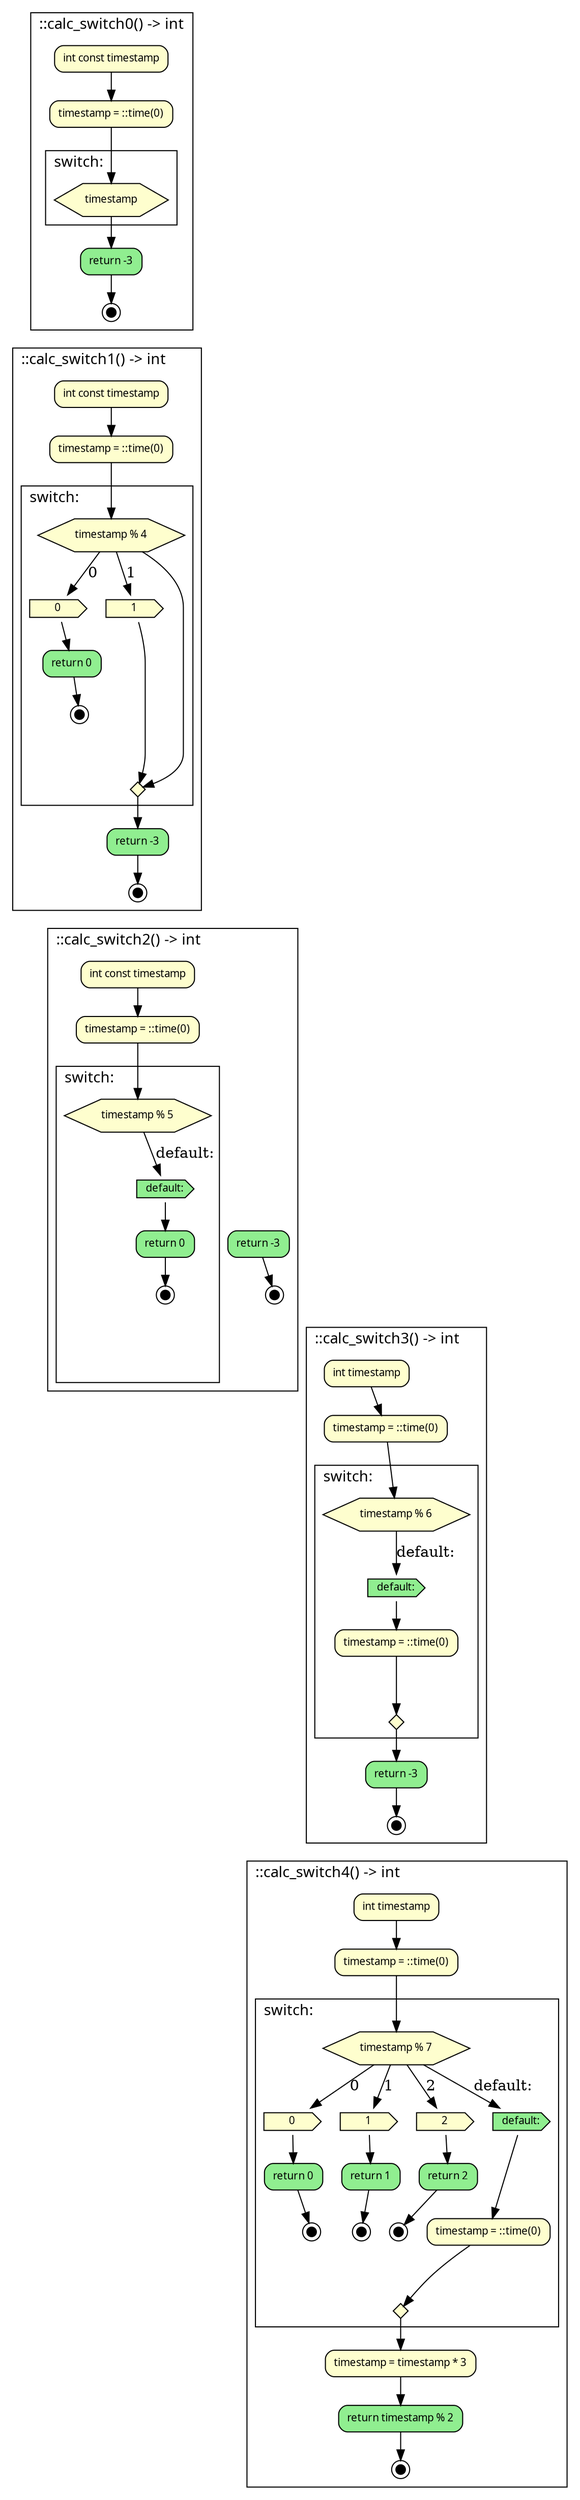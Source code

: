 digraph {
	fontname="SansSerif,sans-serif" labeljust=l nojustify=true ranksep=0.35
	node [fillcolor="#fefece" fontname="SansSerif,sans-serif" fontsize=10 height=0.35 shape=box style="filled, rounded"]
	subgraph cluster_item_0 {
		graph [label="::calc_switch0() -> int"]
		item_1 [label="int const timestamp"]
		item_2 [label="timestamp = ::time(0)"]
		item_1 -> item_2
		subgraph cluster_item_3 {
			graph [label="switch:"]
			switch_start_item_4 [label=timestamp ordering=out shape=hexagon style=filled]
		}
		item_2 -> switch_start_item_4
		item_5 [label="return -3" fillcolor=lightgreen]
		item_6 [label="" fillcolor=black fixedsize=true height=0.12 shape=doublecircle size=0.1 width=0.12]
		item_5 -> item_6
		switch_start_item_4 -> item_5
	}
	subgraph cluster_item_7 {
		graph [label="::calc_switch1() -> int"]
		item_8 [label="int const timestamp"]
		item_9 [label="timestamp = ::time(0)"]
		item_8 -> item_9
		subgraph cluster_item_10 {
			graph [label="switch:"]
			switch_start_item_11 [label="timestamp % 4" ordering=out shape=hexagon style=filled]
			"gotolabel_@97" [label=0 shape=cds style=filled]
			"gotolabel_@97" [label=0 shape=cds style=filled]
			switch_start_item_11 -> "gotolabel_@97" [label=0]
			"gotolabel_@99" [label=1 shape=cds style=filled]
			"gotolabel_@99" [label=1 shape=cds style=filled]
			switch_start_item_11 -> "gotolabel_@99" [label=1]
			item_13 [label="return 0" fillcolor=lightgreen]
			item_14 [label="" fillcolor=black fixedsize=true height=0.12 shape=doublecircle size=0.1 width=0.12]
			item_13 -> item_14
			"gotolabel_@97" -> item_13
			switch_anchor_item_15 [label="" height=0.0 margin=0 shape=none style="" width=0.0]
			item_14 -> switch_anchor_item_15 [style=invis]
			switch_anchor_item_16 [label="" height=0.0 margin=0 shape=none style="" width=0.0]
			"gotolabel_@99" -> switch_anchor_item_16 [style=invis]
			gotolabel_12 [label="" height=0.2 ordering=in shape=diamond style=filled width=0.2]
			"gotolabel_@99" -> gotolabel_12
			switch_start_item_11 -> gotolabel_12
			switch_anchor_item_15 -> gotolabel_12 [style=invis]
			switch_anchor_item_16 -> gotolabel_12 [style=invis]
			{
				rank=same
				"gotolabel_@97"
				"gotolabel_@99"
			}
			{
				rank=same
				switch_anchor_item_15
				switch_anchor_item_16
			}
			switch_anchor_item_15 -> switch_anchor_item_16 [style=invis]
		}
		item_9 -> switch_start_item_11
		item_17 [label="return -3" fillcolor=lightgreen]
		item_18 [label="" fillcolor=black fixedsize=true height=0.12 shape=doublecircle size=0.1 width=0.12]
		item_17 -> item_18
		gotolabel_12 -> item_17
	}
	item_6 -> item_8 [style=invis]
	subgraph cluster_item_19 {
		graph [label="::calc_switch2() -> int"]
		item_20 [label="int const timestamp"]
		item_21 [label="timestamp = ::time(0)"]
		item_20 -> item_21
		subgraph cluster_item_22 {
			graph [label="switch:"]
			switch_start_item_23 [label="timestamp % 5" ordering=out shape=hexagon style=filled]
			"gotolabel_@125" [label="default:" fillcolor=lightgreen shape=cds style=filled]
			switch_start_item_23 -> "gotolabel_@125" [label="default:"]
			item_25 [label="return 0" fillcolor=lightgreen]
			item_26 [label="" fillcolor=black fixedsize=true height=0.12 shape=doublecircle size=0.1 width=0.12]
			item_25 -> item_26
			"gotolabel_@125" -> item_25
			switch_anchor_item_27 [label="" height=0.0 margin=0 shape=none style="" width=0.0]
			item_26 -> switch_anchor_item_27 [style=invis]
			{
				rank=same
				"gotolabel_@125"
			}
			{
				rank=same
				switch_anchor_item_27
			}
		}
		item_21 -> switch_start_item_23
		item_28 [label="return -3" fillcolor=lightgreen]
		item_29 [label="" fillcolor=black fixedsize=true height=0.12 shape=doublecircle size=0.1 width=0.12]
		item_28 -> item_29
		"gotolabel_@125" -> item_28 [style=invis]
	}
	item_18 -> item_20 [style=invis]
	subgraph cluster_item_30 {
		graph [label="::calc_switch3() -> int"]
		item_31 [label="int timestamp"]
		item_32 [label="timestamp = ::time(0)"]
		item_31 -> item_32
		subgraph cluster_item_33 {
			graph [label="switch:"]
			switch_start_item_34 [label="timestamp % 6" ordering=out shape=hexagon style=filled]
			"gotolabel_@152" [label="default:" fillcolor=lightgreen shape=cds style=filled]
			switch_start_item_34 -> "gotolabel_@152" [label="default:"]
			item_36 [label="timestamp = ::time(0)"]
			"gotolabel_@152" -> item_36
			switch_anchor_item_37 [label="" height=0.0 margin=0 shape=none style="" width=0.0]
			item_36 -> switch_anchor_item_37 [style=invis]
			gotolabel_35 [label="" height=0.2 ordering=in shape=diamond style=filled width=0.2]
			item_36 -> gotolabel_35
			switch_anchor_item_37 -> gotolabel_35 [style=invis]
			{
				rank=same
				"gotolabel_@152"
			}
			{
				rank=same
				switch_anchor_item_37
			}
		}
		item_32 -> switch_start_item_34
		item_38 [label="return -3" fillcolor=lightgreen]
		item_39 [label="" fillcolor=black fixedsize=true height=0.12 shape=doublecircle size=0.1 width=0.12]
		item_38 -> item_39
		gotolabel_35 -> item_38
	}
	item_29 -> item_31 [style=invis]
	subgraph cluster_item_40 {
		graph [label="::calc_switch4() -> int"]
		item_41 [label="int timestamp"]
		item_42 [label="timestamp = ::time(0)"]
		item_41 -> item_42
		subgraph cluster_item_43 {
			graph [label="switch:"]
			switch_start_item_44 [label="timestamp % 7" ordering=out shape=hexagon style=filled]
			"gotolabel_@172" [label=0 shape=cds style=filled]
			"gotolabel_@172" [label=0 shape=cds style=filled]
			switch_start_item_44 -> "gotolabel_@172" [label=0]
			"gotolabel_@174" [label=1 shape=cds style=filled]
			"gotolabel_@174" [label=1 shape=cds style=filled]
			switch_start_item_44 -> "gotolabel_@174" [label=1]
			"gotolabel_@176" [label=2 shape=cds style=filled]
			"gotolabel_@176" [label=2 shape=cds style=filled]
			switch_start_item_44 -> "gotolabel_@176" [label=2]
			"gotolabel_@178" [label="default:" fillcolor=lightgreen shape=cds style=filled]
			switch_start_item_44 -> "gotolabel_@178" [label="default:"]
			item_46 [label="return 0" fillcolor=lightgreen]
			item_47 [label="" fillcolor=black fixedsize=true height=0.12 shape=doublecircle size=0.1 width=0.12]
			item_46 -> item_47
			"gotolabel_@172" -> item_46
			switch_anchor_item_48 [label="" height=0.0 margin=0 shape=none style="" width=0.0]
			item_47 -> switch_anchor_item_48 [style=invis]
			item_49 [label="return 1" fillcolor=lightgreen]
			item_50 [label="" fillcolor=black fixedsize=true height=0.12 shape=doublecircle size=0.1 width=0.12]
			item_49 -> item_50
			"gotolabel_@174" -> item_49
			switch_anchor_item_51 [label="" height=0.0 margin=0 shape=none style="" width=0.0]
			item_50 -> switch_anchor_item_51 [style=invis]
			item_52 [label="return 2" fillcolor=lightgreen]
			item_53 [label="" fillcolor=black fixedsize=true height=0.12 shape=doublecircle size=0.1 width=0.12]
			item_52 -> item_53
			"gotolabel_@176" -> item_52
			switch_anchor_item_54 [label="" height=0.0 margin=0 shape=none style="" width=0.0]
			item_53 -> switch_anchor_item_54 [style=invis]
			item_55 [label="timestamp = ::time(0)"]
			"gotolabel_@178" -> item_55
			switch_anchor_item_56 [label="" height=0.0 margin=0 shape=none style="" width=0.0]
			item_55 -> switch_anchor_item_56 [style=invis]
			gotolabel_45 [label="" height=0.2 ordering=in shape=diamond style=filled width=0.2]
			item_55 -> gotolabel_45
			switch_anchor_item_48 -> gotolabel_45 [style=invis]
			switch_anchor_item_51 -> gotolabel_45 [style=invis]
			switch_anchor_item_54 -> gotolabel_45 [style=invis]
			switch_anchor_item_56 -> gotolabel_45 [style=invis]
			{
				rank=same
				"gotolabel_@172"
				"gotolabel_@174"
				"gotolabel_@176"
				"gotolabel_@178"
			}
			{
				rank=same
				switch_anchor_item_48
				switch_anchor_item_51
				switch_anchor_item_54
				switch_anchor_item_56
			}
			switch_anchor_item_48 -> switch_anchor_item_51 [style=invis]
			switch_anchor_item_51 -> switch_anchor_item_54 [style=invis]
			switch_anchor_item_54 -> switch_anchor_item_56 [style=invis]
		}
		item_42 -> switch_start_item_44
		item_57 [label="timestamp = timestamp * 3"]
		gotolabel_45 -> item_57
		item_58 [label="return timestamp % 2" fillcolor=lightgreen]
		item_59 [label="" fillcolor=black fixedsize=true height=0.12 shape=doublecircle size=0.1 width=0.12]
		item_58 -> item_59
		item_57 -> item_58
	}
	item_39 -> item_41 [style=invis]
}
